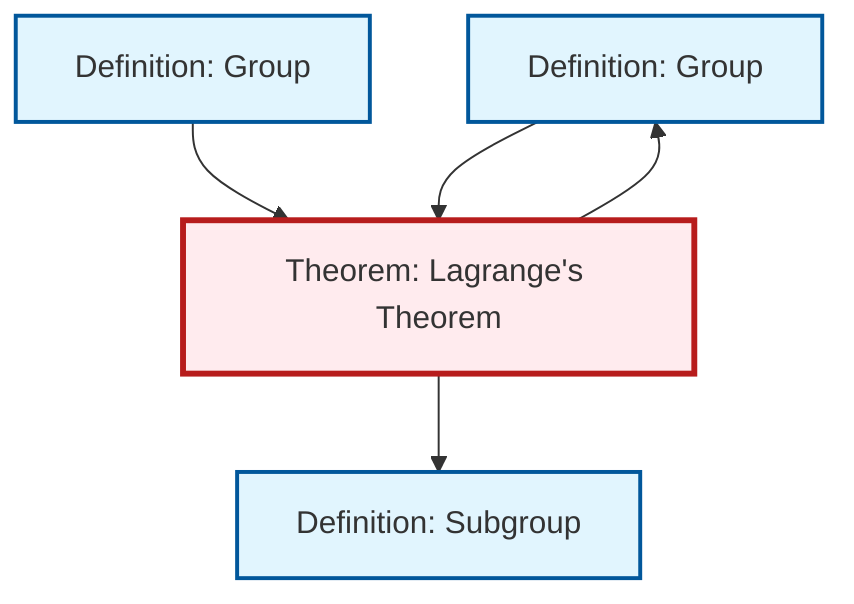 graph TD
    classDef definition fill:#e1f5fe,stroke:#01579b,stroke-width:2px
    classDef theorem fill:#f3e5f5,stroke:#4a148c,stroke-width:2px
    classDef axiom fill:#fff3e0,stroke:#e65100,stroke-width:2px
    classDef example fill:#e8f5e9,stroke:#1b5e20,stroke-width:2px
    classDef current fill:#ffebee,stroke:#b71c1c,stroke-width:3px
    def-group["Definition: Group"]:::definition
    def-group-example["Definition: Group"]:::definition
    thm-lagrange["Theorem: Lagrange's Theorem"]:::theorem
    def-subgroup["Definition: Subgroup"]:::definition
    def-group-example --> thm-lagrange
    thm-lagrange --> def-group
    def-group --> thm-lagrange
    thm-lagrange --> def-subgroup
    class thm-lagrange current